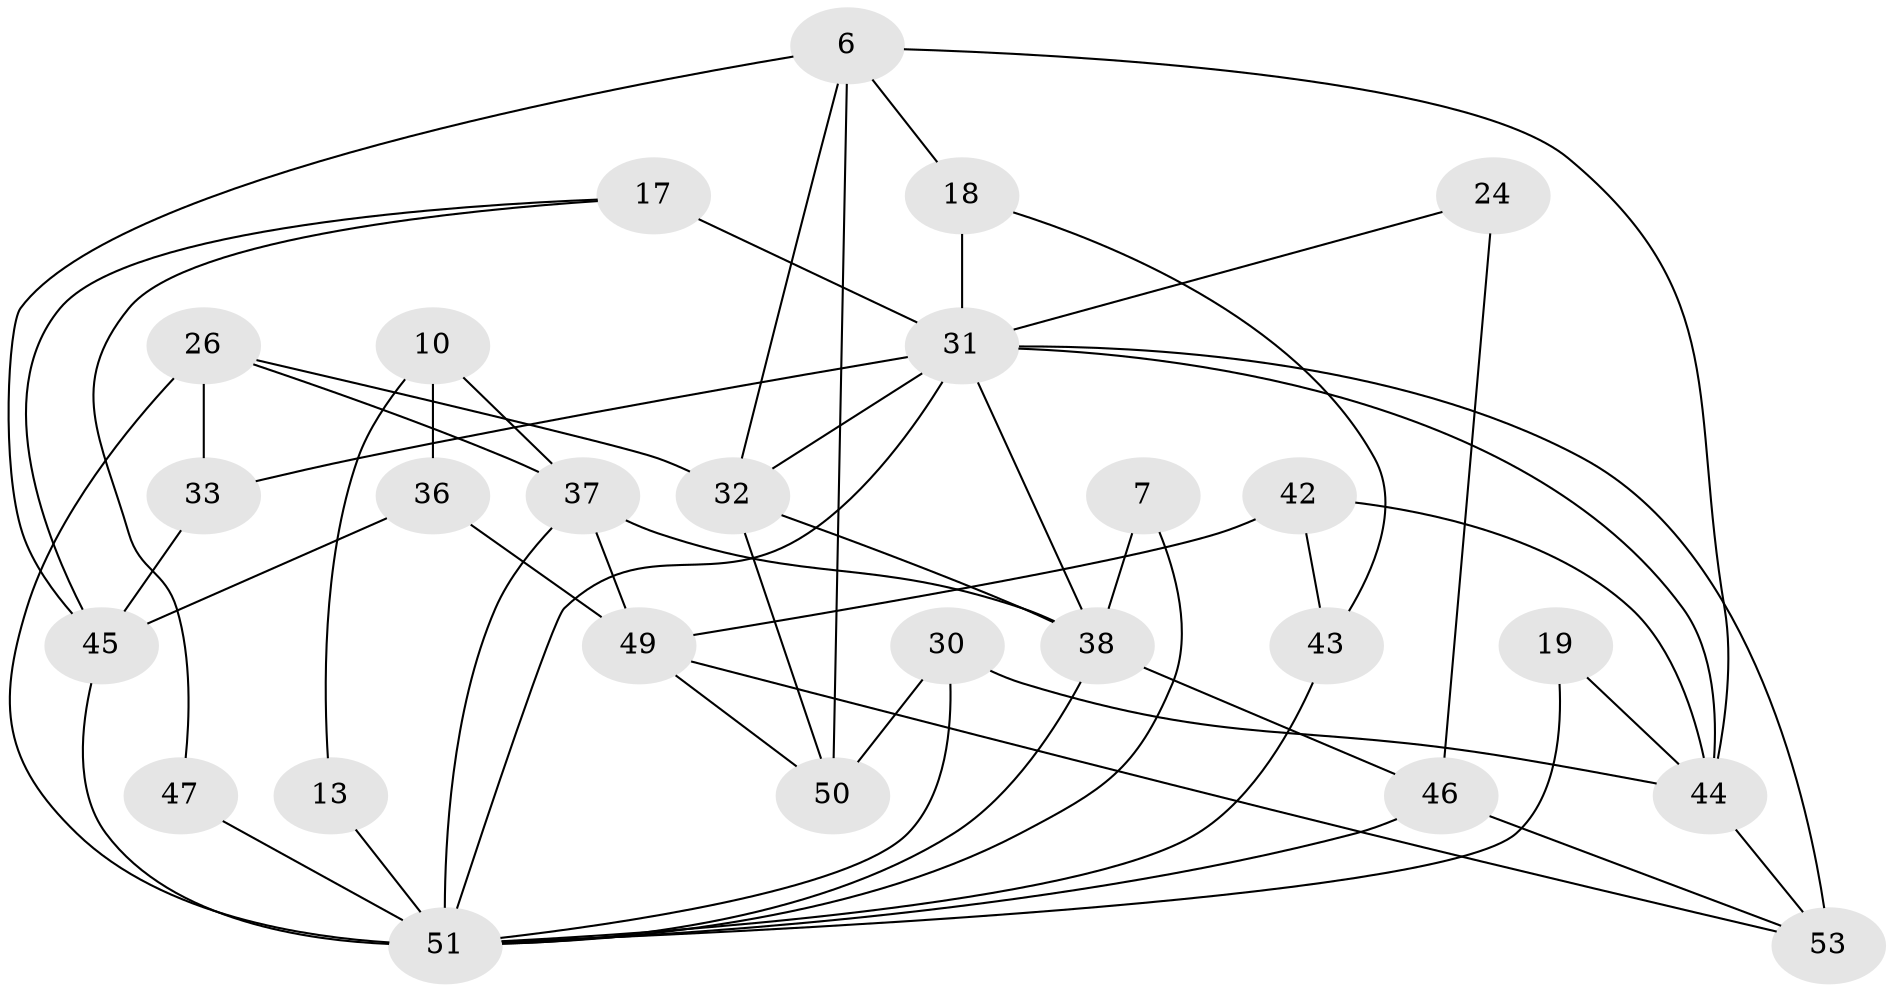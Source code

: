 // original degree distribution, {6: 0.1320754716981132, 4: 0.3018867924528302, 3: 0.3018867924528302, 2: 0.11320754716981132, 5: 0.11320754716981132, 8: 0.03773584905660377}
// Generated by graph-tools (version 1.1) at 2025/49/03/09/25 04:49:31]
// undirected, 26 vertices, 54 edges
graph export_dot {
graph [start="1"]
  node [color=gray90,style=filled];
  6 [super="+2"];
  7;
  10;
  13 [super="+9"];
  17 [super="+14"];
  18 [super="+15"];
  19;
  24;
  26;
  30;
  31 [super="+16"];
  32 [super="+25"];
  33 [super="+28"];
  36;
  37 [super="+27"];
  38 [super="+21"];
  42;
  43 [super="+39"];
  44;
  45 [super="+34"];
  46;
  47;
  49 [super="+12"];
  50 [super="+22"];
  51 [super="+8+48+40+41"];
  53 [super="+35+52"];
  6 -- 45 [weight=2];
  6 -- 50 [weight=2];
  6 -- 18 [weight=2];
  6 -- 44;
  6 -- 32;
  7 -- 38;
  7 -- 51;
  10 -- 13 [weight=2];
  10 -- 36;
  10 -- 37 [weight=2];
  13 -- 51 [weight=3];
  17 -- 47;
  17 -- 31 [weight=3];
  17 -- 45;
  18 -- 31 [weight=3];
  18 -- 43;
  19 -- 44;
  19 -- 51;
  24 -- 46;
  24 -- 31;
  26 -- 32;
  26 -- 33 [weight=2];
  26 -- 37;
  26 -- 51 [weight=2];
  30 -- 44;
  30 -- 50;
  30 -- 51;
  31 -- 44;
  31 -- 38;
  31 -- 33 [weight=2];
  31 -- 32;
  31 -- 53 [weight=3];
  31 -- 51;
  32 -- 50;
  32 -- 38;
  33 -- 45;
  36 -- 49;
  36 -- 45;
  37 -- 38 [weight=3];
  37 -- 49;
  37 -- 51 [weight=2];
  38 -- 46;
  38 -- 51;
  42 -- 44;
  42 -- 49;
  42 -- 43 [weight=2];
  43 -- 51 [weight=2];
  44 -- 53;
  45 -- 51 [weight=2];
  46 -- 53;
  46 -- 51;
  47 -- 51 [weight=2];
  49 -- 53;
  49 -- 50;
}
